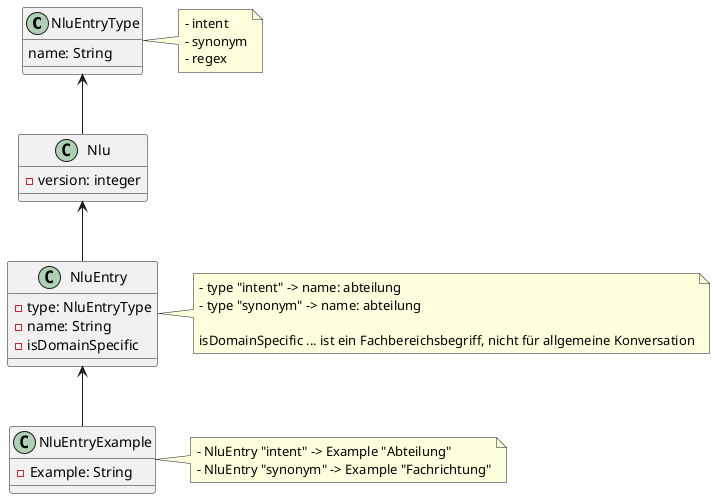 @startuml

class NluEntryType {
 name: String
}

class Nlu {
 - version: integer
}

class NluEntry {
 - type: NluEntryType
 - name: String
 - isDomainSpecific
}
note right of NluEntry
- type "intent" -> name: abteilung
- type "synonym" -> name: abteilung

isDomainSpecific ... ist ein Fachbereichsbegriff, nicht für allgemeine Konversation
end note

class NluEntryExample{
 - Example: String
}
note right of NluEntryExample
- NluEntry "intent" -> Example "Abteilung"
- NluEntry "synonym" -> Example "Fachrichtung"
end note
note right of NluEntryType
 - intent
 - synonym
 - regex
end note


NluEntryType <-- Nlu
Nlu <-- NluEntry
NluEntry <-- NluEntryExample


@enduml
